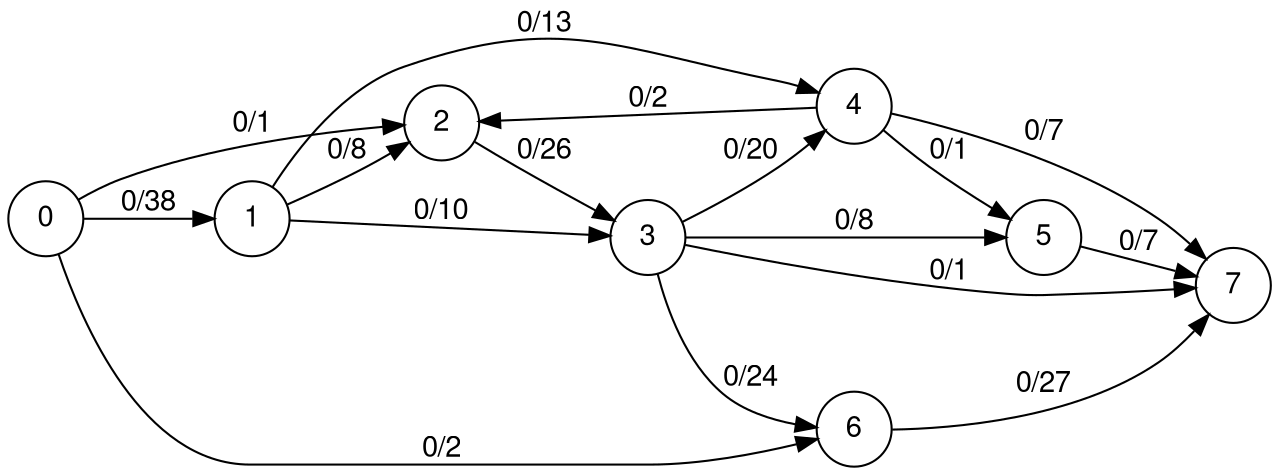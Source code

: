 digraph finite_state_machine {
  fontname="Helvetica,Arial,sans-serif"
  node [fontname="Helvetica,Arial,sans-serif"]
  edge [fontname="Helvetica,Arial,sans-serif"]
  rankdir=LR;
  node [shape = circle];
  2 -> 3 [ label = "0/26" ];
  1 -> 4 [ label = "0/13" ];
  1 -> 3 [ label = "0/10" ];
  1 -> 2 [ label = "0/8" ];
  5 -> 7 [ label = "0/7" ];
  6 -> 7 [ label = "0/27" ];
  3 -> 5 [ label = "0/8" ];
  3 -> 4 [ label = "0/20" ];
  3 -> 7 [ label = "0/1" ];
  3 -> 6 [ label = "0/24" ];
  0 -> 2 [ label = "0/1" ];
  0 -> 1 [ label = "0/38" ];
  0 -> 6 [ label = "0/2" ];
  4 -> 5 [ label = "0/1" ];
  4 -> 7 [ label = "0/7" ];
  4 -> 2 [ label = "0/2" ];
}
